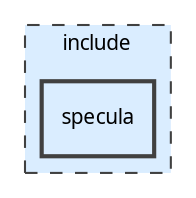 digraph "include/specula"
{
 // LATEX_PDF_SIZE
  bgcolor="transparent";
  edge [fontname="Iosevka",fontsize="10",labelfontname="Iosevka",labelfontsize="10"];
  node [fontname="Iosevka",fontsize="10",shape=record];
  compound=true
  subgraph clusterdir_d44c64559bbebec7f509842c48db8b23 {
    graph [ bgcolor="#daedff", pencolor="grey25", style="filled,dashed,", label="include", fontname="Iosevka", fontsize="10", URL="dir_d44c64559bbebec7f509842c48db8b23.html"]
  dir_26db96966dabc582ccddf970f4208118 [shape=box, label="specula", style="filled,bold,", fillcolor="#daedff", color="grey25", URL="dir_26db96966dabc582ccddf970f4208118.html"];
  }
}
